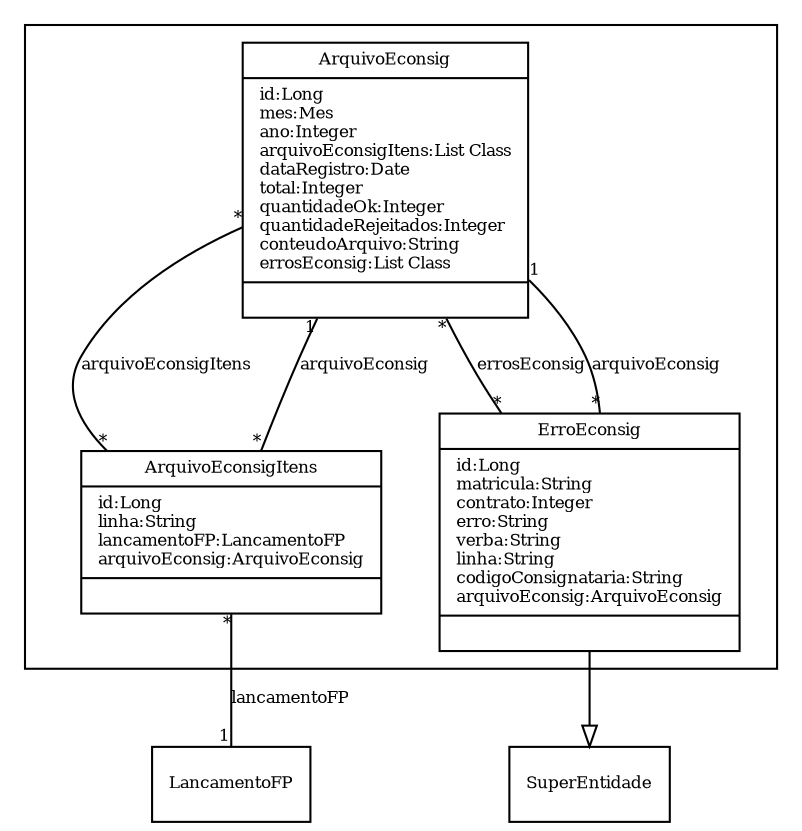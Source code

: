 digraph G{
fontname = "Times-Roman"
fontsize = 8

node [
        fontname = "Times-Roman"
        fontsize = 8
        shape = "record"
]

edge [
        fontname = "Times-Roman"
        fontsize = 8
]

subgraph clusterIMPORTAR_MOVIMENTO_FINANCEIRO_ECONSIG
{
ArquivoEconsig [label = "{ArquivoEconsig|id:Long\lmes:Mes\lano:Integer\larquivoEconsigItens:List Class\ldataRegistro:Date\ltotal:Integer\lquantidadeOk:Integer\lquantidadeRejeitados:Integer\lconteudoArquivo:String\lerrosEconsig:List Class\l|\l}"]
ArquivoEconsigItens [label = "{ArquivoEconsigItens|id:Long\llinha:String\llancamentoFP:LancamentoFP\larquivoEconsig:ArquivoEconsig\l|\l}"]
ErroEconsig [label = "{ErroEconsig|id:Long\lmatricula:String\lcontrato:Integer\lerro:String\lverba:String\llinha:String\lcodigoConsignataria:String\larquivoEconsig:ArquivoEconsig\l|\l}"]
}
edge [arrowhead = "none" headlabel = "*" taillabel = "*"] ArquivoEconsig -> ArquivoEconsigItens [label = "arquivoEconsigItens"]
edge [arrowhead = "none" headlabel = "*" taillabel = "*"] ArquivoEconsig -> ErroEconsig [label = "errosEconsig"]
edge [arrowhead = "none" headlabel = "1" taillabel = "*"] ArquivoEconsigItens -> LancamentoFP [label = "lancamentoFP"]
edge [arrowhead = "none" headlabel = "1" taillabel = "*"] ArquivoEconsigItens -> ArquivoEconsig [label = "arquivoEconsig"]
edge [arrowhead = "none" headlabel = "1" taillabel = "*"] ErroEconsig -> ArquivoEconsig [label = "arquivoEconsig"]
edge [ arrowhead = "empty" headlabel = "" taillabel = ""] ErroEconsig -> SuperEntidade
}
